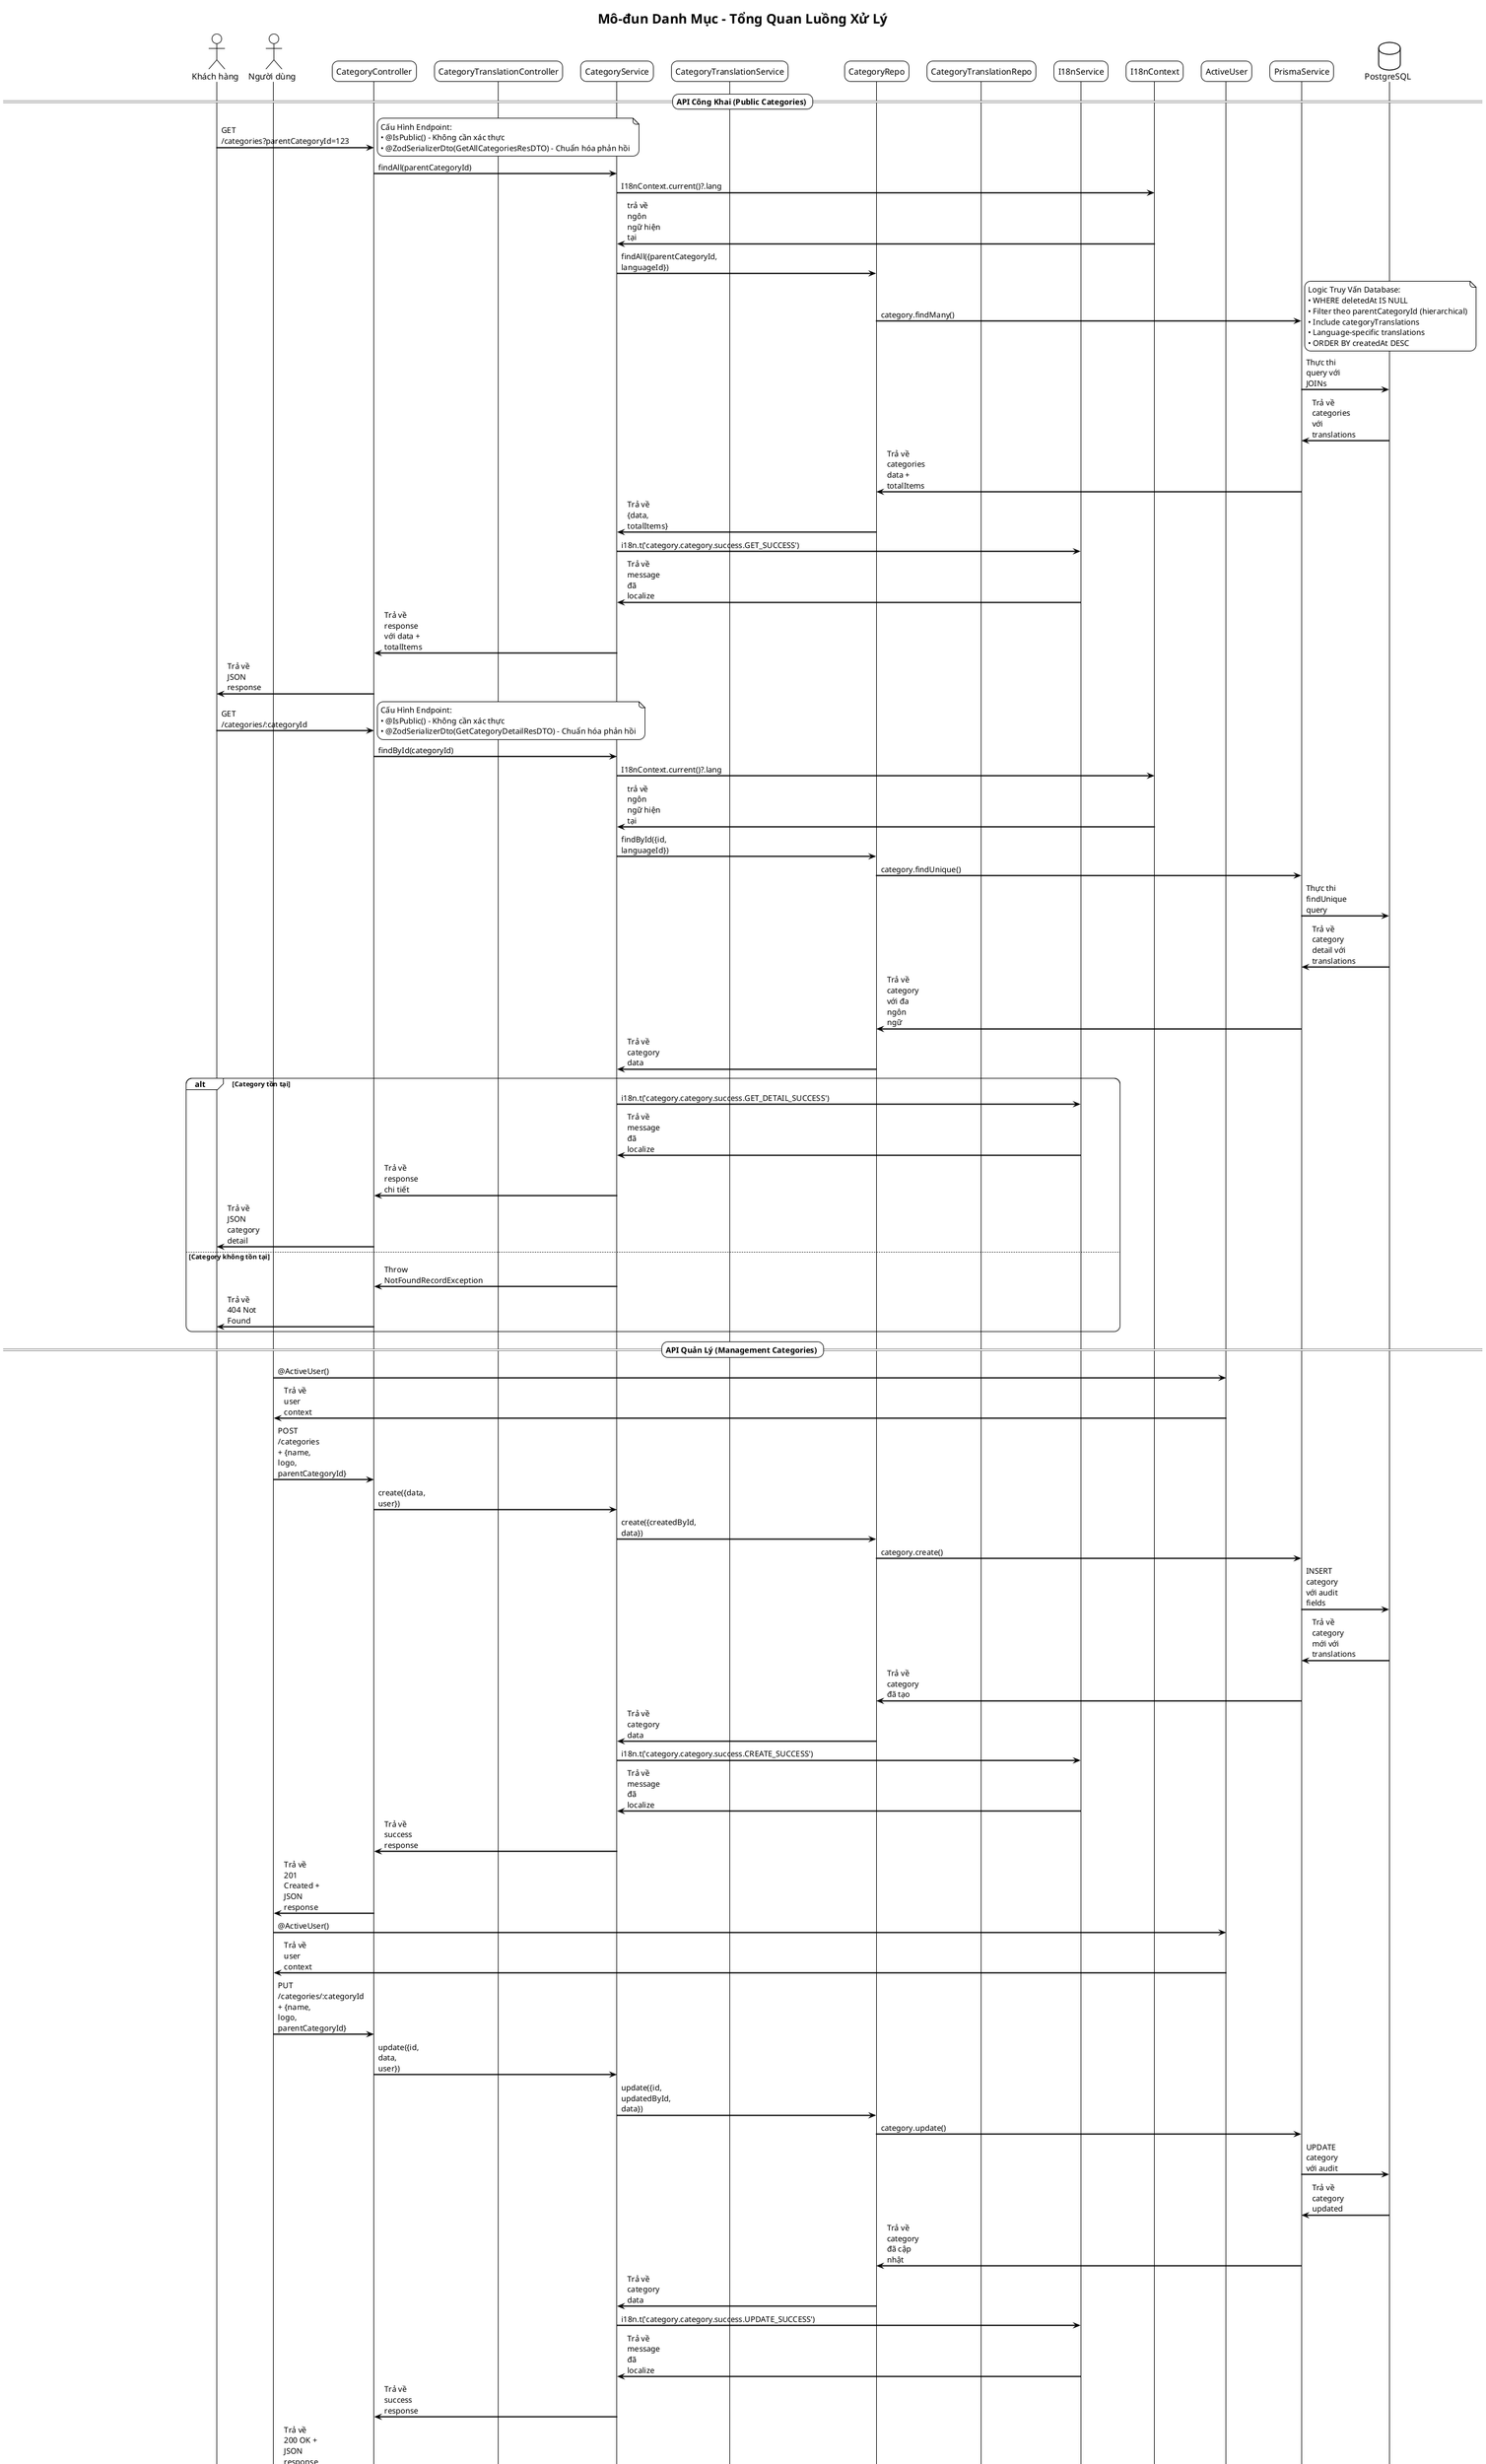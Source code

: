 @startuml Category Module - Sequence Overview
!theme plain
skinparam backgroundColor #FFFFFF
skinparam sequenceArrowThickness 2
skinparam roundcorner 20
skinparam maxmessagesize 60

title Mô-đun Danh Mục - Tổng Quan Luồng Xử Lý
note top : Hệ thống quản lý danh mục với phân cấp và đa ngôn ngữ

actor "Khách hàng" as Client
actor "Người dùng" as User
participant "CategoryController" as CC
participant "CategoryTranslationController" as CTC
participant "CategoryService" as CS
participant "CategoryTranslationService" as CTS
participant "CategoryRepo" as CR
participant "CategoryTranslationRepo" as CTR
participant "I18nService" as IS
participant "I18nContext" as IC
participant "ActiveUser" as AU
participant "PrismaService" as PS
database "PostgreSQL" as DB

== API Công Khai (Public Categories) ==
Client -> CC: GET /categories?parentCategoryId=123
note right
Cấu Hình Endpoint:
• @IsPublic() - Không cần xác thực
• @ZodSerializerDto(GetAllCategoriesResDTO) - Chuẩn hóa phản hồi
end note

CC -> CS: findAll(parentCategoryId)
CS -> IC: I18nContext.current()?.lang
IC -> CS: trả về ngôn ngữ hiện tại
CS -> CR: findAll({parentCategoryId, languageId})
CR -> PS: category.findMany()
note right
Logic Truy Vấn Database:
• WHERE deletedAt IS NULL
• Filter theo parentCategoryId (hierarchical)
• Include categoryTranslations
• Language-specific translations
• ORDER BY createdAt DESC
end note
PS -> DB: Thực thi query với JOINs
DB -> PS: Trả về categories với translations
PS -> CR: Trả về categories data + totalItems
CR -> CS: Trả về {data, totalItems}
CS -> IS: i18n.t('category.category.success.GET_SUCCESS')
IS -> CS: Trả về message đã localize
CS -> CC: Trả về response với data + totalItems
CC -> Client: Trả về JSON response

Client -> CC: GET /categories/:categoryId
note right
Cấu Hình Endpoint:
• @IsPublic() - Không cần xác thực
• @ZodSerializerDto(GetCategoryDetailResDTO) - Chuẩn hóa phản hồi
end note

CC -> CS: findById(categoryId)
CS -> IC: I18nContext.current()?.lang
IC -> CS: trả về ngôn ngữ hiện tại
CS -> CR: findById({id, languageId})
CR -> PS: category.findUnique()
PS -> DB: Thực thi findUnique query
DB -> PS: Trả về category detail với translations
PS -> CR: Trả về category với đa ngôn ngữ
CR -> CS: Trả về category data

alt Category tồn tại
    CS -> IS: i18n.t('category.category.success.GET_DETAIL_SUCCESS')
    IS -> CS: Trả về message đã localize
    CS -> CC: Trả về response chi tiết
    CC -> Client: Trả về JSON category detail
else Category không tồn tại
    CS -> CC: Throw NotFoundRecordException
    CC -> Client: Trả về 404 Not Found
end

== API Quản Lý (Management Categories) ==
User -> AU: @ActiveUser()
AU -> User: Trả về user context
User -> CC: POST /categories + {name, logo, parentCategoryId}
CC -> CS: create({data, user})
CS -> CR: create({createdById, data})
CR -> PS: category.create()
PS -> DB: INSERT category với audit fields
DB -> PS: Trả về category mới với translations
PS -> CR: Trả về category đã tạo
CR -> CS: Trả về category data
CS -> IS: i18n.t('category.category.success.CREATE_SUCCESS')
IS -> CS: Trả về message đã localize
CS -> CC: Trả về success response
CC -> User: Trả về 201 Created + JSON response

User -> AU: @ActiveUser()
AU -> User: Trả về user context
User -> CC: PUT /categories/:categoryId + {name, logo, parentCategoryId}
CC -> CS: update({id, data, user})
CS -> CR: update({id, updatedById, data})
CR -> PS: category.update()
PS -> DB: UPDATE category với audit
DB -> PS: Trả về category updated
PS -> CR: Trả về category đã cập nhật
CR -> CS: Trả về category data
CS -> IS: i18n.t('category.category.success.UPDATE_SUCCESS')
IS -> CS: Trả về message đã localize
CS -> CC: Trả về success response
CC -> User: Trả về 200 OK + JSON response

User -> AU: @ActiveUser()
AU -> User: Trả về user context
User -> CC: DELETE /categories/:categoryId
CC -> CS: delete({id, user})
CS -> CR: delete({id, deletedById})
CR -> PS: category.update() soft delete
PS -> DB: UPDATE deletedAt field
DB -> PS: Trả về category marked deleted
PS -> CR: Trả về success
CR -> CS: Trả về success
CS -> IS: i18n.t('category.category.success.DELETE_SUCCESS')
IS -> CS: Trả về message đã localize
CS -> CC: Trả về success response
CC -> User: Trả về 200 OK + JSON response

== API Quản Lý Translation ==
User -> AU: @ActiveUser()
AU -> User: Trả về user context
User -> CTC: POST /category-translations + {categoryId, languageId, name, description}
CTC -> CTS: create({data, user})
CTS -> CTR: create({createdById, data})
CTR -> PS: categoryTranslation.create()
PS -> DB: INSERT categoryTranslation
DB -> PS: Trả về translation created
PS -> CTR: Trả về translation data
CTR -> CTS: Trả về translation
CTS -> IS: i18n.t('category.categoryTranslation.success.CREATE_SUCCESS')
IS -> CTS: Trả về message đã localize
CTS -> CTC: Trả về success response
CTC -> User: Trả về 201 Created + JSON response

alt Unique constraint violation
    CTR -> PS: categoryTranslation.create()
    PS -> DB: INSERT categoryTranslation
    DB -> PS: Unique constraint error
    PS -> CTR: Throw PrismaException
    CTR -> CTS: Throw exception
    CTS -> CTS: isUniqueConstraintPrismaError(error)
    CTS -> CTC: Throw CategoryTranslationAlreadyExistsException
    CTC -> User: Trả về 422 Unprocessable Entity
end

User -> AU: @ActiveUser()
AU -> User: Trả về user context
User -> CTC: PUT /category-translations/:categoryTranslationId + {categoryId, languageId, name, description}
CTC -> CTS: update({id, data, user})
CTS -> CTR: update({id, updatedById, data})
CTR -> PS: categoryTranslation.update()
PS -> DB: UPDATE categoryTranslation
DB -> PS: Trả về translation updated
PS -> CTR: Trả về translation đã cập nhật
CTR -> CTS: Trả về translation data
CTS -> IS: i18n.t('category.categoryTranslation.success.UPDATE_SUCCESS')
IS -> CTS: Trả về message đã localize
CTS -> CTC: Trả về success response
CTC -> User: Trả về 200 OK + JSON response

User -> AU: @ActiveUser()
AU -> User: Trả về user context
User -> CTC: DELETE /category-translations/:categoryTranslationId
CTC -> CTS: delete({id, user})
CTS -> CTR: delete({id, deletedById})
CTR -> PS: categoryTranslation.update() soft delete
PS -> DB: UPDATE deletedAt field
DB -> PS: Trả về translation marked deleted
PS -> CTR: Trả về success
CTR -> CTS: Trả về success
CTS -> IS: i18n.t('category.categoryTranslation.success.DELETE_SUCCESS')
IS -> CTS: Trả về message đã localize
CTS -> CTC: Trả về success response
CTC -> User: Trả về 200 OK + JSON response

== Xử Lý Lỗi ==
alt Lỗi không tìm thấy category
    CR -> CS: Return null
    CS -> CS: Throw NotFoundRecordException
    CS -> CC: Throw exception
    CC -> Client: Trả về 404 Not Found

else Lỗi unique constraint (translation)
    CTR -> CTS: Throw PrismaException
    CTS -> CTS: isUniqueConstraintPrismaError(error)
    CTS -> CTC: Throw CategoryTranslationAlreadyExistsException
    CTC -> User: Trả về 422 Unprocessable Entity

else Lỗi database constraint
    CR -> CS: PrismaException
    CS -> CC: Database error
    CC -> User: Trả về 500 Internal Server Error

else Lỗi authentication
    CC -> User: Trả về 401 Unauthorized
end

== Đa Ngôn Ngữ ==
CS -> IS: i18n.t('category.category.success.XXX')
IS -> CS: Trả về message đã localize
CS -> CC: Response + Message đã localize
CC -> Client: JSON Response với metadata đầy đủ

note bottom
**Đặc điểm chính của module Category:**
• CRUD operations đầy đủ cho category management
• Hierarchical structure với parentCategoryId
• Multi-language support với categoryTranslations
• Public API cho read operations (@IsPublic())
• Admin-only access cho create/update/delete
• Soft delete pattern với audit trail
• Zod schema validation cho input/output
• Comprehensive error handling
• I18nContext integration cho language detection
• Translation management sub-module
end note

@enduml

